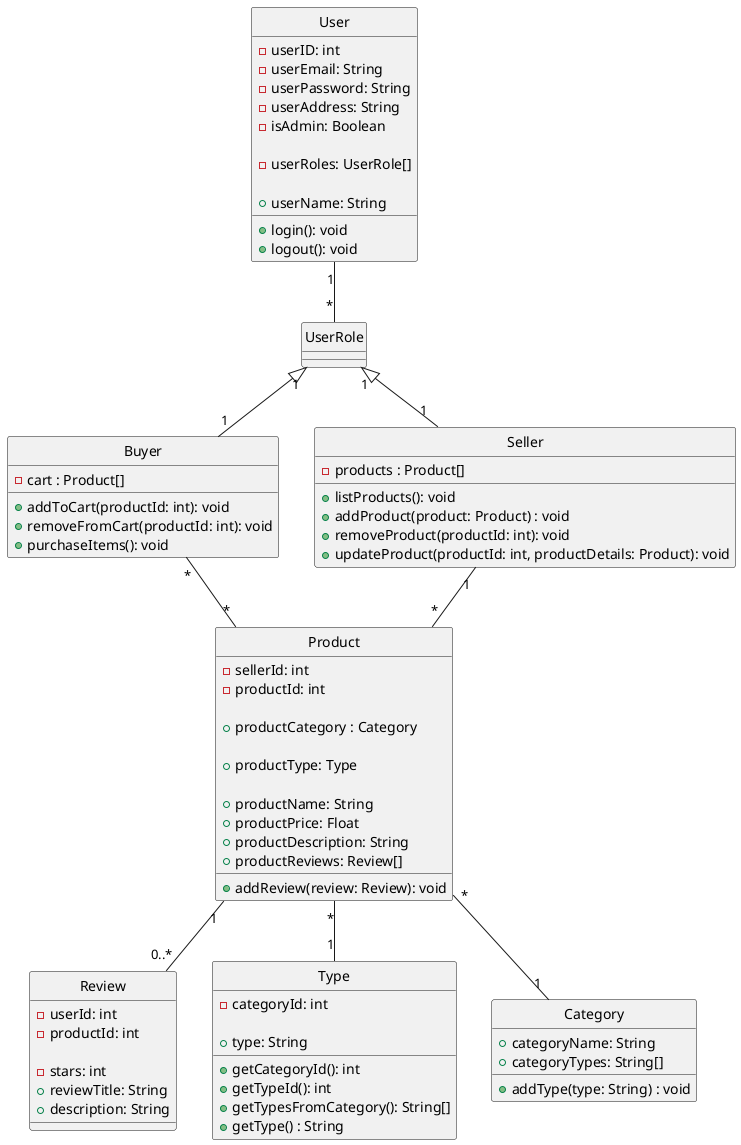 @startuml

hide circles

class User{
    - userID: int
    - userEmail: String
    - userPassword: String
    - userAddress: String
    - isAdmin: Boolean

    - userRoles: UserRole[]

    + userName: String
    + login(): void
    + logout(): void

}

class UserRole{
}

class Buyer{
    - cart : Product[]

    + addToCart(productId: int): void
    + removeFromCart(productId: int): void
    + purchaseItems(): void
}

class Seller{
    - products : Product[]

    + listProducts(): void
    + addProduct(product: Product) : void
    + removeProduct(productId: int): void
    + updateProduct(productId: int, productDetails: Product): void
}

class Review{
    - userId: int
    - productId: int

    ' Number of stars given from a range, e.g "0/10"
    - stars: int
    + reviewTitle: String
    + description: String
}

class Type{
    - categoryId: int

    'For example, you can choose from categories types like "XS", "S", "M" etc..'
    + type: String
    
    + getCategoryId(): int
    + getTypeId(): int
    + getTypesFromCategory(): String[]
    + getType() : String

}

class Category{
    + categoryName: String
    'For example, you can add "XS", "S", "M" etc..'
    + categoryTypes: String[]

    ' Only admins
    + addType(type: String) : void 
}

class Product{
    - sellerId: int
    - productId: int

    + productCategory : Category

    + productType: Type

    + productName: String
    + productPrice: Float
    + productDescription: String
    + productReviews: Review[]
    + addReview(review: Review): void
}

Seller "1" -- "*" Product
Product "1" -- "0..*" Review
Buyer "*" -- "*" Product

User "1" -- "*" UserRole
UserRole "1" <|-- "1" Seller
UserRole "1" <|-- "1" Buyer

Product "*" -- "1" Category
Product "*" -- "1" Type



@enduml